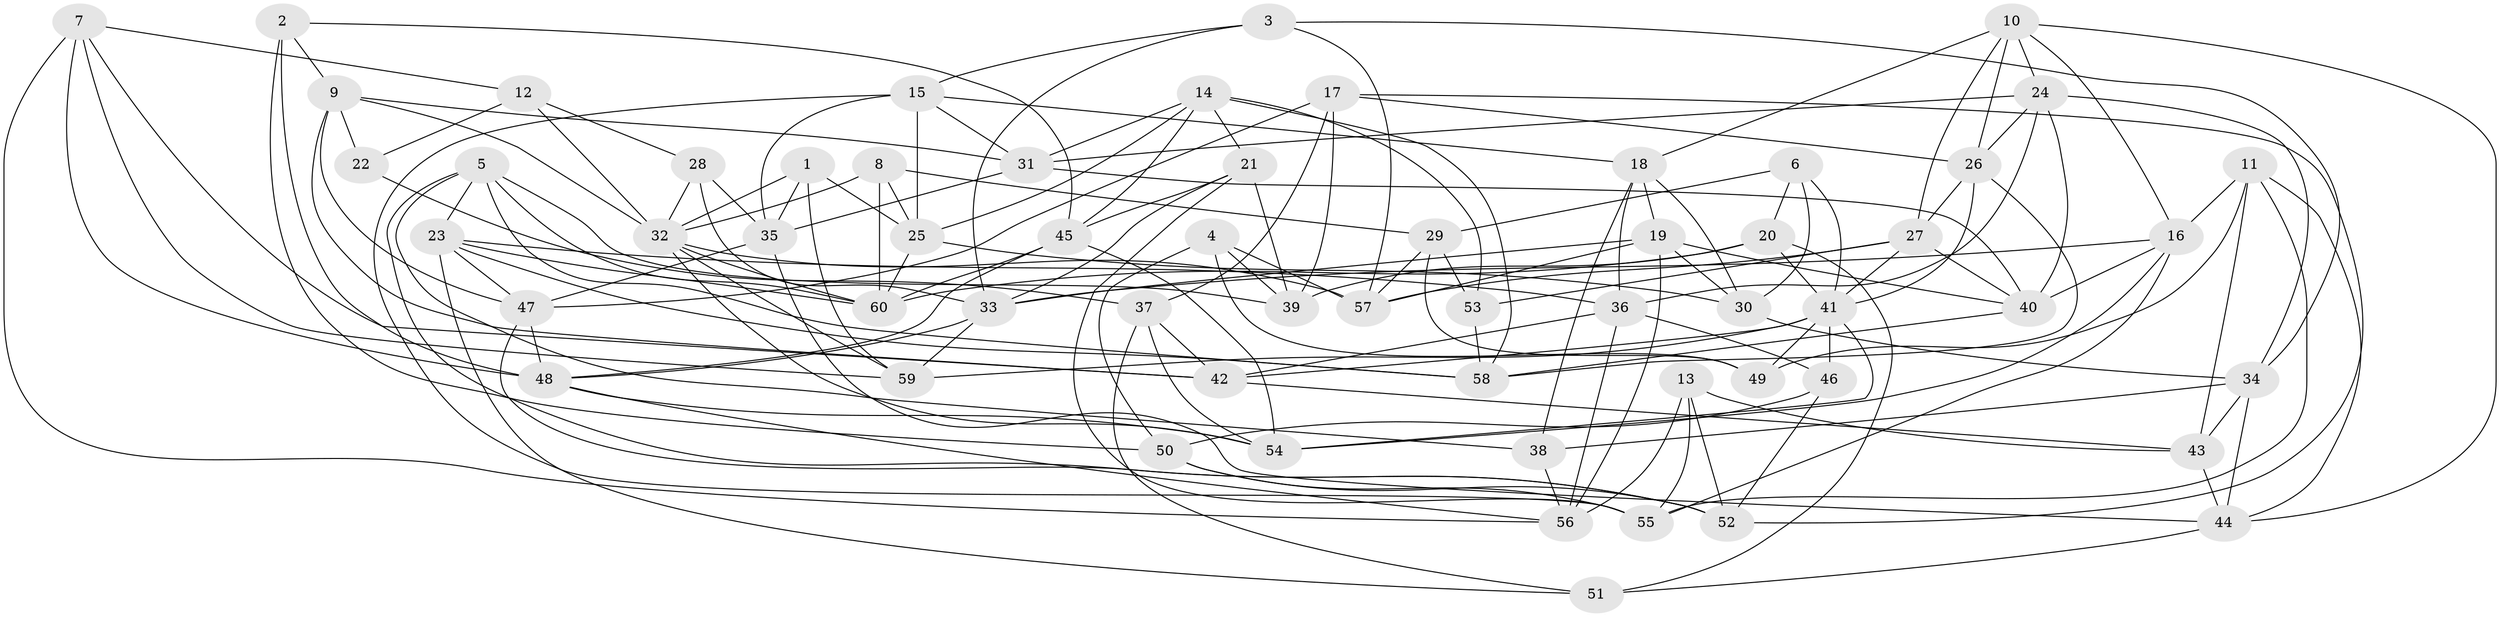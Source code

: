 // original degree distribution, {4: 1.0}
// Generated by graph-tools (version 1.1) at 2025/03/03/09/25 03:03:07]
// undirected, 60 vertices, 163 edges
graph export_dot {
graph [start="1"]
  node [color=gray90,style=filled];
  1;
  2;
  3;
  4;
  5;
  6;
  7;
  8;
  9;
  10;
  11;
  12;
  13;
  14;
  15;
  16;
  17;
  18;
  19;
  20;
  21;
  22;
  23;
  24;
  25;
  26;
  27;
  28;
  29;
  30;
  31;
  32;
  33;
  34;
  35;
  36;
  37;
  38;
  39;
  40;
  41;
  42;
  43;
  44;
  45;
  46;
  47;
  48;
  49;
  50;
  51;
  52;
  53;
  54;
  55;
  56;
  57;
  58;
  59;
  60;
  1 -- 25 [weight=1.0];
  1 -- 32 [weight=1.0];
  1 -- 35 [weight=1.0];
  1 -- 59 [weight=1.0];
  2 -- 9 [weight=1.0];
  2 -- 45 [weight=1.0];
  2 -- 48 [weight=1.0];
  2 -- 50 [weight=1.0];
  3 -- 15 [weight=1.0];
  3 -- 33 [weight=1.0];
  3 -- 34 [weight=1.0];
  3 -- 57 [weight=1.0];
  4 -- 39 [weight=1.0];
  4 -- 49 [weight=1.0];
  4 -- 50 [weight=1.0];
  4 -- 57 [weight=1.0];
  5 -- 23 [weight=1.0];
  5 -- 38 [weight=1.0];
  5 -- 39 [weight=1.0];
  5 -- 52 [weight=1.0];
  5 -- 58 [weight=1.0];
  5 -- 60 [weight=1.0];
  6 -- 20 [weight=1.0];
  6 -- 29 [weight=1.0];
  6 -- 30 [weight=1.0];
  6 -- 41 [weight=1.0];
  7 -- 12 [weight=1.0];
  7 -- 42 [weight=1.0];
  7 -- 48 [weight=2.0];
  7 -- 56 [weight=1.0];
  7 -- 59 [weight=1.0];
  8 -- 25 [weight=1.0];
  8 -- 29 [weight=1.0];
  8 -- 32 [weight=1.0];
  8 -- 60 [weight=1.0];
  9 -- 22 [weight=1.0];
  9 -- 31 [weight=1.0];
  9 -- 32 [weight=1.0];
  9 -- 42 [weight=1.0];
  9 -- 47 [weight=1.0];
  10 -- 16 [weight=1.0];
  10 -- 18 [weight=1.0];
  10 -- 24 [weight=1.0];
  10 -- 26 [weight=1.0];
  10 -- 27 [weight=1.0];
  10 -- 44 [weight=1.0];
  11 -- 16 [weight=1.0];
  11 -- 43 [weight=1.0];
  11 -- 44 [weight=1.0];
  11 -- 49 [weight=2.0];
  11 -- 55 [weight=1.0];
  12 -- 22 [weight=2.0];
  12 -- 28 [weight=1.0];
  12 -- 32 [weight=2.0];
  13 -- 43 [weight=1.0];
  13 -- 52 [weight=1.0];
  13 -- 55 [weight=1.0];
  13 -- 56 [weight=1.0];
  14 -- 21 [weight=1.0];
  14 -- 25 [weight=1.0];
  14 -- 31 [weight=1.0];
  14 -- 45 [weight=1.0];
  14 -- 53 [weight=1.0];
  14 -- 58 [weight=1.0];
  15 -- 18 [weight=1.0];
  15 -- 25 [weight=1.0];
  15 -- 31 [weight=1.0];
  15 -- 35 [weight=1.0];
  15 -- 55 [weight=1.0];
  16 -- 33 [weight=1.0];
  16 -- 40 [weight=1.0];
  16 -- 54 [weight=1.0];
  16 -- 55 [weight=1.0];
  17 -- 26 [weight=1.0];
  17 -- 37 [weight=2.0];
  17 -- 39 [weight=1.0];
  17 -- 47 [weight=1.0];
  17 -- 52 [weight=1.0];
  18 -- 19 [weight=1.0];
  18 -- 30 [weight=1.0];
  18 -- 36 [weight=1.0];
  18 -- 38 [weight=1.0];
  19 -- 30 [weight=1.0];
  19 -- 33 [weight=1.0];
  19 -- 40 [weight=1.0];
  19 -- 56 [weight=1.0];
  19 -- 57 [weight=1.0];
  20 -- 39 [weight=1.0];
  20 -- 41 [weight=1.0];
  20 -- 51 [weight=1.0];
  20 -- 60 [weight=2.0];
  21 -- 33 [weight=1.0];
  21 -- 39 [weight=2.0];
  21 -- 45 [weight=1.0];
  21 -- 55 [weight=1.0];
  22 -- 37 [weight=1.0];
  23 -- 36 [weight=1.0];
  23 -- 47 [weight=1.0];
  23 -- 51 [weight=1.0];
  23 -- 58 [weight=1.0];
  23 -- 60 [weight=1.0];
  24 -- 26 [weight=1.0];
  24 -- 31 [weight=1.0];
  24 -- 34 [weight=1.0];
  24 -- 36 [weight=1.0];
  24 -- 40 [weight=1.0];
  25 -- 30 [weight=1.0];
  25 -- 60 [weight=1.0];
  26 -- 27 [weight=1.0];
  26 -- 41 [weight=1.0];
  26 -- 58 [weight=1.0];
  27 -- 40 [weight=1.0];
  27 -- 41 [weight=1.0];
  27 -- 53 [weight=1.0];
  27 -- 57 [weight=1.0];
  28 -- 32 [weight=1.0];
  28 -- 33 [weight=3.0];
  28 -- 35 [weight=1.0];
  29 -- 49 [weight=2.0];
  29 -- 53 [weight=1.0];
  29 -- 57 [weight=1.0];
  30 -- 34 [weight=2.0];
  31 -- 35 [weight=1.0];
  31 -- 40 [weight=1.0];
  32 -- 54 [weight=1.0];
  32 -- 57 [weight=1.0];
  32 -- 59 [weight=1.0];
  32 -- 60 [weight=1.0];
  33 -- 48 [weight=1.0];
  33 -- 59 [weight=2.0];
  34 -- 38 [weight=1.0];
  34 -- 43 [weight=2.0];
  34 -- 44 [weight=1.0];
  35 -- 44 [weight=1.0];
  35 -- 47 [weight=1.0];
  36 -- 42 [weight=1.0];
  36 -- 46 [weight=1.0];
  36 -- 56 [weight=1.0];
  37 -- 42 [weight=1.0];
  37 -- 51 [weight=1.0];
  37 -- 54 [weight=1.0];
  38 -- 56 [weight=1.0];
  40 -- 58 [weight=1.0];
  41 -- 42 [weight=1.0];
  41 -- 46 [weight=2.0];
  41 -- 49 [weight=1.0];
  41 -- 54 [weight=1.0];
  41 -- 59 [weight=1.0];
  42 -- 43 [weight=1.0];
  43 -- 44 [weight=1.0];
  44 -- 51 [weight=1.0];
  45 -- 48 [weight=1.0];
  45 -- 54 [weight=1.0];
  45 -- 60 [weight=1.0];
  46 -- 50 [weight=2.0];
  46 -- 52 [weight=1.0];
  47 -- 48 [weight=1.0];
  47 -- 52 [weight=1.0];
  48 -- 54 [weight=1.0];
  48 -- 56 [weight=1.0];
  50 -- 52 [weight=1.0];
  50 -- 55 [weight=1.0];
  53 -- 58 [weight=1.0];
}
